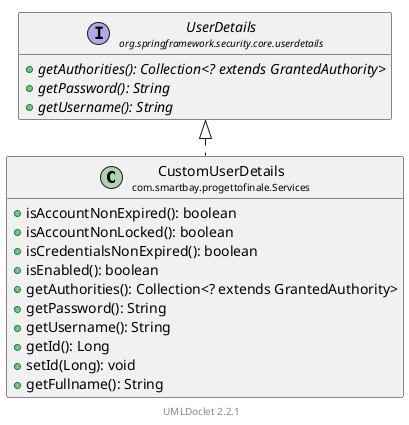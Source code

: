 @startuml
    ' Copyright to this UML and generated images belongs to the author of the corresponding Java sources.

    ' This UML was generated by UMLDoclet (C) Copyright 2016-2025 Talsma ICT.
    ' UMLDoclet 2.2.1 is licensed under the Apache License, version 2.0
    ' and contains parts of PlantUML 1.2024.7 (ASL) Copyright 2009-2025, Arnaud Roques.

    !pragma layout smetana

    set namespaceSeparator none
    hide empty fields
    hide empty methods

    class "<size:14>CustomUserDetails\n<size:10>com.smartbay.progettofinale.Services" as com.smartbay.progettofinale.Services.CustomUserDetails [[CustomUserDetails.html]] {
        +isAccountNonExpired(): boolean
        +isAccountNonLocked(): boolean
        +isCredentialsNonExpired(): boolean
        +isEnabled(): boolean
        +getAuthorities(): Collection<? extends GrantedAuthority>
        +getPassword(): String
        +getUsername(): String
        +getId(): Long
        +setId(Long): void
        +getFullname(): String
    }

    interface "<size:14>UserDetails\n<size:10>org.springframework.security.core.userdetails" as org.springframework.security.core.userdetails.UserDetails {
        {abstract} +getAuthorities(): Collection<? extends GrantedAuthority>
        {abstract} +getPassword(): String
        {abstract} +getUsername(): String
    }

    org.springframework.security.core.userdetails.UserDetails <|.. com.smartbay.progettofinale.Services.CustomUserDetails

    <style>
        footer {
            HyperLinkColor #8
            HyperLinkUnderlineThickness 0
        }
    </style>
    footer \n[[https://github.com/talsma-ict/umldoclet UMLDoclet 2.2.1]]
    ' Generated 2025-08-31T20:08:01.544425508+02:00[Europe/Rome]
@enduml
